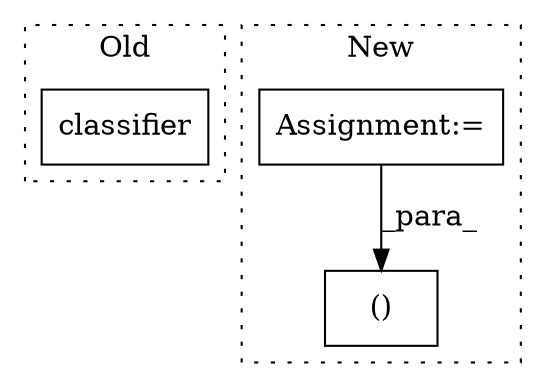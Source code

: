 digraph G {
subgraph cluster0 {
1 [label="classifier" a="32" s="3148,3165" l="11,1" shape="box"];
label = "Old";
style="dotted";
}
subgraph cluster1 {
2 [label="()" a="106" s="12357" l="22" shape="box"];
3 [label="Assignment:=" a="7" s="12233" l="1" shape="box"];
label = "New";
style="dotted";
}
3 -> 2 [label="_para_"];
}